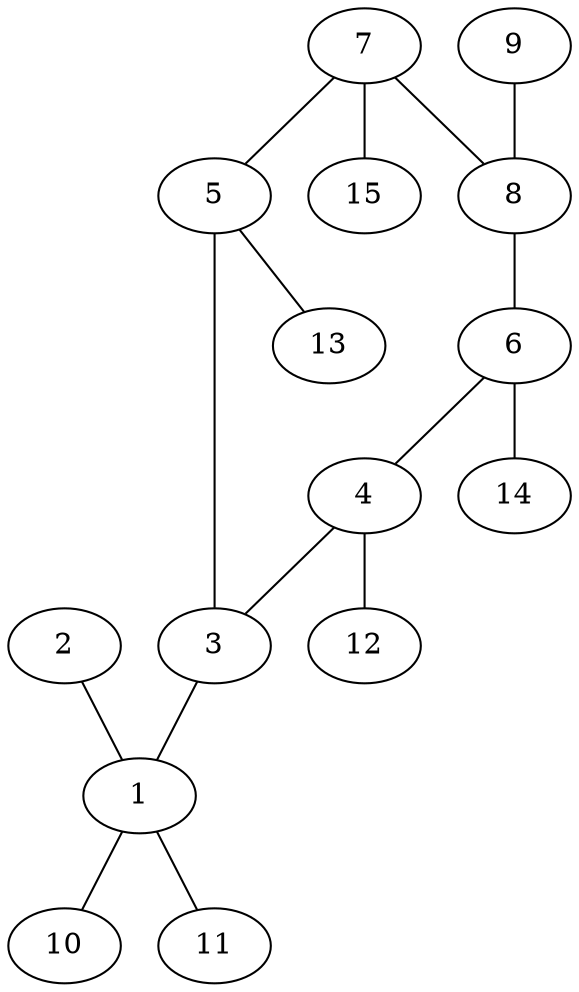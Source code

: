 graph molecule_4247 {
	1	 [chem=C];
	10	 [chem=H];
	1 -- 10	 [valence=1];
	11	 [chem=H];
	1 -- 11	 [valence=1];
	2	 [chem=Cl];
	2 -- 1	 [valence=1];
	3	 [chem=C];
	3 -- 1	 [valence=1];
	4	 [chem=C];
	4 -- 3	 [valence=2];
	12	 [chem=H];
	4 -- 12	 [valence=1];
	5	 [chem=C];
	5 -- 3	 [valence=1];
	13	 [chem=H];
	5 -- 13	 [valence=1];
	6	 [chem=C];
	6 -- 4	 [valence=1];
	14	 [chem=H];
	6 -- 14	 [valence=1];
	7	 [chem=C];
	7 -- 5	 [valence=2];
	8	 [chem=C];
	7 -- 8	 [valence=1];
	15	 [chem=H];
	7 -- 15	 [valence=1];
	8 -- 6	 [valence=2];
	9	 [chem=F];
	9 -- 8	 [valence=1];
}
